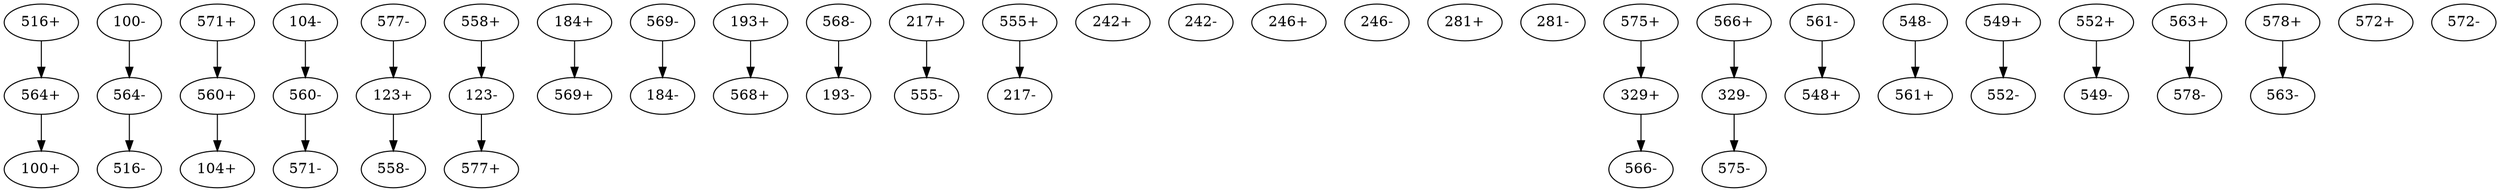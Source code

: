 digraph adj {
graph [k=31]
edge [d=-30]
"100+" [l=1176]
"100-" [l=1176]
"104+" [l=1302]
"104-" [l=1302]
"123+" [l=1297]
"123-" [l=1297]
"184+" [l=10589]
"184-" [l=10589]
"193+" [l=1221]
"193-" [l=1221]
"217+" [l=1804]
"217-" [l=1804]
"242+" [l=1830]
"242-" [l=1830]
"246+" [l=1801]
"246-" [l=1801]
"281+" [l=1436]
"281-" [l=1436]
"329+" [l=1282]
"329-" [l=1282]
"516+" [l=1942]
"516-" [l=1942]
"548+" [l=9725]
"548-" [l=9725]
"549+" [l=7900]
"549-" [l=7900]
"552+" [l=14869]
"552-" [l=14869]
"555+" [l=2280]
"555-" [l=2280]
"558+" [l=3944]
"558-" [l=3944]
"560+" [l=3739]
"560-" [l=3739]
"561+" [l=3646]
"561-" [l=3646]
"563+" [l=4880]
"563-" [l=4880]
"564+" [l=5162]
"564-" [l=5162]
"566+" [l=2582]
"566-" [l=2582]
"568+" [l=7200]
"568-" [l=7200]
"569+" [l=5846]
"569-" [l=5846]
"571+" [l=4497]
"571-" [l=4497]
"572+" [l=6116]
"572-" [l=6116]
"575+" [l=3506]
"575-" [l=3506]
"577+" [l=8575]
"577-" [l=8575]
"578+" [l=7640]
"578-" [l=7640]
"100-" -> "564-" [d=-30 e=2.1 n=97]
"104-" -> "560-" [d=-13 e=3.0 n=49]
"123+" -> "558-" [d=-9 e=2.2 n=92]
"123-" -> "577+" [d=-27 e=2.0 n=107]
"184+" -> "569+" [d=15 e=3.8 n=30]
"193+" -> "568+" [d=36 e=4.2 n=25]
"217+" -> "555-" [d=-20 e=2.4 n=77]
"329+" -> "566-" [d=22 e=2.4 n=73]
"329-" -> "575-" [d=-20 e=2.1 n=96]
"516+" -> "564+" [d=-108 e=2.7 n=61]
"548-" -> "561+" [d=-181 e=0.0 n=17]
"549+" -> "552-" [d=7 e=5.2 n=16]
"552+" -> "549-" [d=7 e=5.2 n=16]
"555+" -> "217-" [d=-20 e=2.4 n=77]
"558+" -> "123-" [d=-9 e=2.2 n=92]
"560+" -> "104+" [d=-13 e=3.0 n=49]
"560-" -> "571-" [d=-161 e=0.0 n=41]
"561-" -> "548+" [d=-181 e=0.0 n=17]
"563+" -> "578-" [d=-76 e=6.3 n=11]
"564+" -> "100+" [d=-30 e=2.1 n=97]
"564-" -> "516-" [d=-108 e=2.7 n=61]
"566+" -> "329-" [d=22 e=2.4 n=73]
"568-" -> "193-" [d=36 e=4.2 n=25]
"569-" -> "184-" [d=15 e=3.8 n=30]
"571+" -> "560+" [d=-161 e=0.0 n=41]
"575+" -> "329+" [d=-20 e=2.1 n=96]
"577-" -> "123+" [d=-27 e=2.0 n=107]
"578+" -> "563-" [d=-76 e=6.3 n=11]
}

